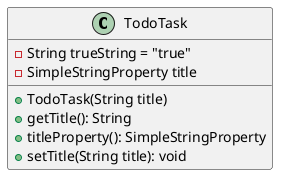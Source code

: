 @startuml
'https://plantuml.com/sequence-diagram

class TodoTask
{
        - String trueString = "true"
        - SimpleStringProperty title

        + TodoTask(String title)
        + getTitle(): String
        + titleProperty(): SimpleStringProperty
        + setTitle(String title): void
}

@enduml